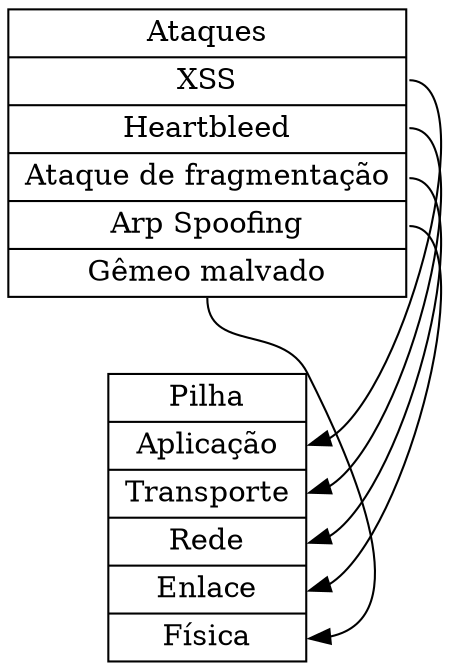 digraph{
	stack [
		shape=record
		label="{Pilha|<a> Aplicação|<t> Transporte|<r> Rede|<e> Enlace | <f> Física}"
	];
	attacks [
		shape=record
		label="{Ataques|<a>XSS|<t>Heartbleed|<r> Ataque de fragmentação|<e>Arp Spoofing|<f> Gêmeo malvado}"
			
	];
	

	attacks:a->stack:a;
	attacks:t->stack:t;
	attacks:r->stack:r;
	attacks:e->stack:e;
	attacks:f->stack:f;
	
}